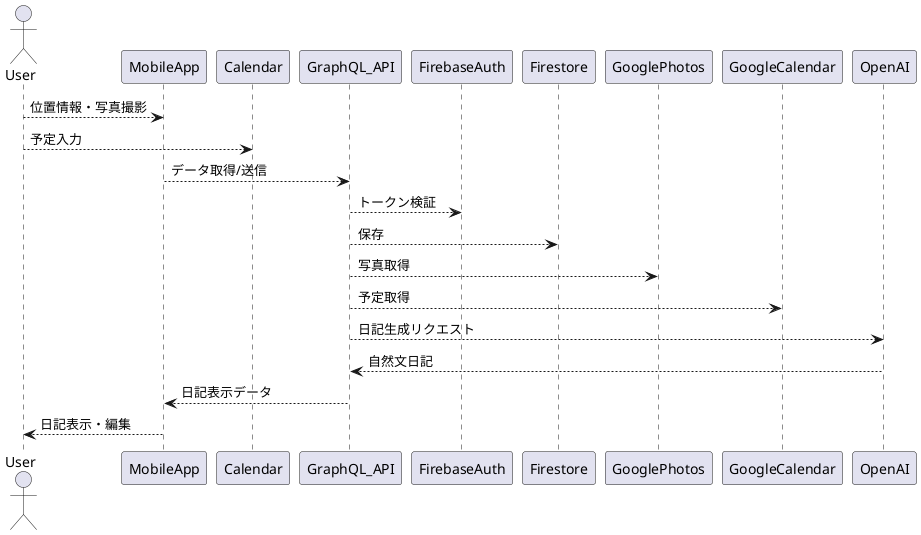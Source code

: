 @startuml systemArchitecture
actor User

User --> MobileApp : 位置情報・写真撮影
User --> Calendar : 予定入力

MobileApp --> GraphQL_API : データ取得/送信
GraphQL_API --> FirebaseAuth : トークン検証
GraphQL_API --> Firestore : 保存
GraphQL_API --> GooglePhotos : 写真取得
GraphQL_API --> GoogleCalendar : 予定取得
GraphQL_API --> OpenAI : 日記生成リクエスト
OpenAI --> GraphQL_API : 自然文日記

GraphQL_API --> MobileApp : 日記表示データ
MobileApp --> User : 日記表示・編集
@enduml
